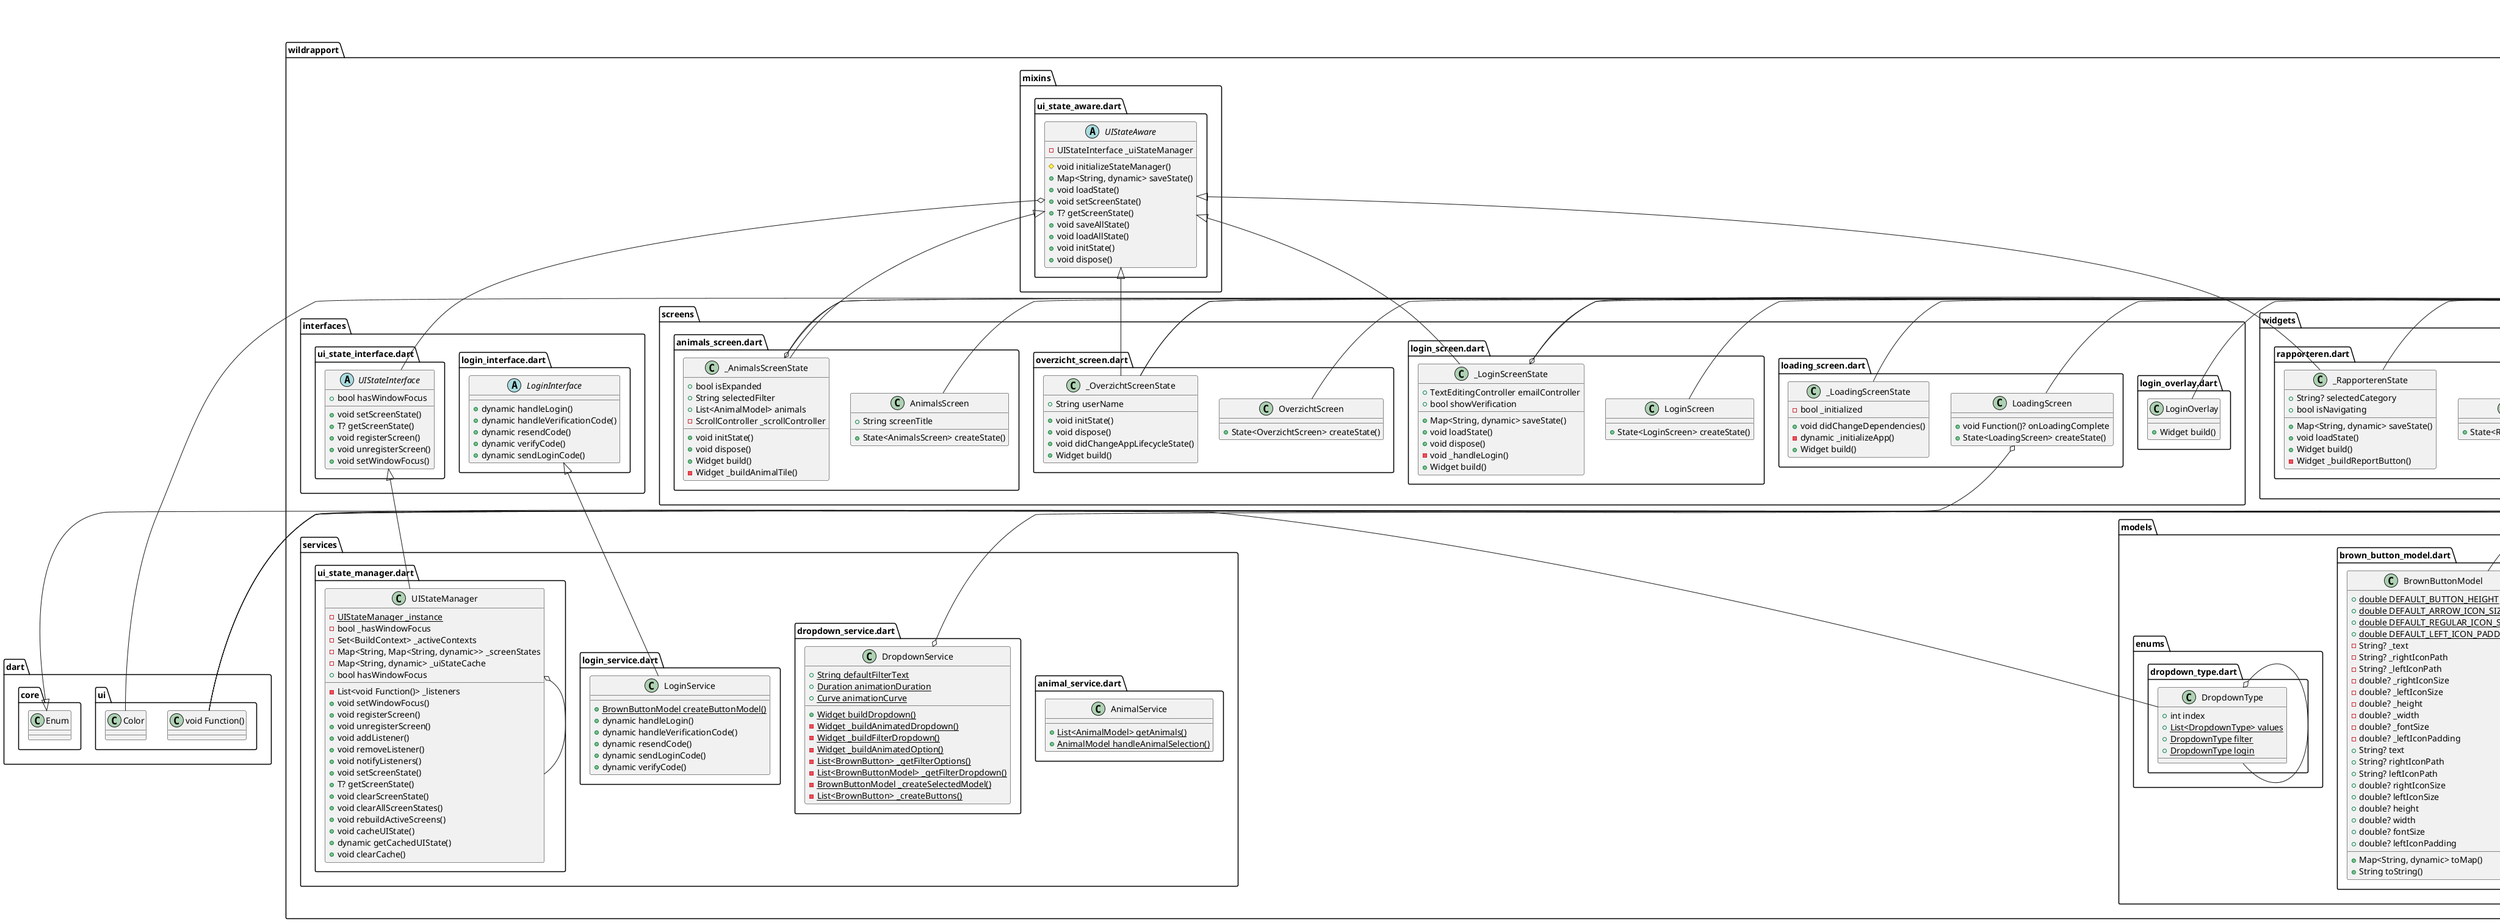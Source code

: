 
@startuml
set namespaceSeparator ::

class "wildrapport::constants::app_colors.dart::AppColors" {
  {static} +Color darkGreen
  {static} +Color brown
  {static} +Color lightMintGreen
  {static} +Color offWhite
}

"wildrapport::constants::app_colors.dart::AppColors" o-- "dart::ui::Color"

class "wildrapport::constants::app_text_theme.dart::AppTextTheme" {
  {static} +TextTheme textTheme
}

"wildrapport::constants::app_text_theme.dart::AppTextTheme" o-- "flutter::src::material::text_theme.dart::TextTheme"

class "wildrapport::constants::asset_preloader.dart::AssetPreloader" {
  {static} +dynamic precacheAllAssets()
}

abstract class "wildrapport::interfaces::login_interface.dart::LoginInterface" {
  +dynamic handleLogin()
  +dynamic handleVerificationCode()
  +dynamic resendCode()
  +dynamic verifyCode()
  +dynamic sendLoginCode()
}

abstract class "wildrapport::interfaces::ui_state_interface.dart::UIStateInterface" {
  +bool hasWindowFocus
  +void setScreenState()
  +T? getScreenState()
  +void registerScreen()
  +void unregisterScreen()
  +void setWindowFocus()
}

class "wildrapport::main.dart::MyApp" {
  +State<MyApp> createState()
}

"flutter::src::widgets::framework.dart::StatefulWidget" <|-- "wildrapport::main.dart::MyApp"

class "wildrapport::main.dart::_MyAppState" {
  -bool _isLoading
  +Widget build()
}

"flutter::src::widgets::framework.dart::State" <|-- "wildrapport::main.dart::_MyAppState"

abstract class "wildrapport::mixins::ui_state_aware.dart::UIStateAware" {
  -UIStateInterface _uiStateManager
  #void initializeStateManager()
  +Map<String, dynamic> saveState()
  +void loadState()
  +void setScreenState()
  +T? getScreenState()
  +void saveAllState()
  +void loadAllState()
  +void initState()
  +void dispose()
}

"wildrapport::mixins::ui_state_aware.dart::UIStateAware" o-- "wildrapport::interfaces::ui_state_interface.dart::UIStateInterface"

class "wildrapport::models::animal_model.dart::AnimalModel" {
  -String _animalImagePath
  -String _animalName
  +String animalImagePath
  +String animalName
}

class "wildrapport::models::brown_button_model.dart::BrownButtonModel" {
  {static} +double DEFAULT_BUTTON_HEIGHT
  {static} +double DEFAULT_ARROW_ICON_SIZE
  {static} +double DEFAULT_REGULAR_ICON_SIZE
  {static} +double DEFAULT_LEFT_ICON_PADDING
  -String? _text
  -String? _rightIconPath
  -String? _leftIconPath
  -double? _rightIconSize
  -double? _leftIconSize
  -double? _height
  -double? _width
  -double? _fontSize
  -double? _leftIconPadding
  +String? text
  +String? rightIconPath
  +String? leftIconPath
  +double? rightIconSize
  +double? leftIconSize
  +double? height
  +double? width
  +double? fontSize
  +double? leftIconPadding
  +Map<String, dynamic> toMap()
  +String toString()
}

class "wildrapport::models::enums::dropdown_type.dart::DropdownType" {
  +int index
  {static} +List<DropdownType> values
  {static} +DropdownType filter
  {static} +DropdownType login
}

"wildrapport::models::enums::dropdown_type.dart::DropdownType" o-- "wildrapport::models::enums::dropdown_type.dart::DropdownType"
"dart::core::Enum" <|-- "wildrapport::models::enums::dropdown_type.dart::DropdownType"

class "wildrapport::screens::animals_screen.dart::AnimalsScreen" {
  +String screenTitle
  +State<AnimalsScreen> createState()
}

"flutter::src::widgets::framework.dart::StatefulWidget" <|-- "wildrapport::screens::animals_screen.dart::AnimalsScreen"

class "wildrapport::screens::animals_screen.dart::_AnimalsScreenState" {
  +bool isExpanded
  +String selectedFilter
  +List<AnimalModel> animals
  -ScrollController _scrollController
  +void initState()
  +void dispose()
  +Widget build()
  -Widget _buildAnimalTile()
}

"wildrapport::screens::animals_screen.dart::_AnimalsScreenState" o-- "flutter::src::widgets::scroll_controller.dart::ScrollController"
"flutter::src::widgets::framework.dart::State" <|-- "wildrapport::screens::animals_screen.dart::_AnimalsScreenState"
"wildrapport::mixins::ui_state_aware.dart::UIStateAware" <|-- "wildrapport::screens::animals_screen.dart::_AnimalsScreenState"

class "wildrapport::screens::loading_screen.dart::LoadingScreen" {
  +void Function()? onLoadingComplete
  +State<LoadingScreen> createState()
}

"wildrapport::screens::loading_screen.dart::LoadingScreen" o-- "dart::ui::void Function()"
"flutter::src::widgets::framework.dart::StatefulWidget" <|-- "wildrapport::screens::loading_screen.dart::LoadingScreen"

class "wildrapport::screens::loading_screen.dart::_LoadingScreenState" {
  -bool _initialized
  +void didChangeDependencies()
  -dynamic _initializeApp()
  +Widget build()
}

"flutter::src::widgets::framework.dart::State" <|-- "wildrapport::screens::loading_screen.dart::_LoadingScreenState"

class "wildrapport::screens::login_overlay.dart::LoginOverlay" {
  +Widget build()
}

"flutter::src::widgets::framework.dart::StatelessWidget" <|-- "wildrapport::screens::login_overlay.dart::LoginOverlay"

class "wildrapport::screens::login_screen.dart::LoginScreen" {
  +State<LoginScreen> createState()
}

"flutter::src::widgets::framework.dart::StatefulWidget" <|-- "wildrapport::screens::login_screen.dart::LoginScreen"

class "wildrapport::screens::login_screen.dart::_LoginScreenState" {
  +TextEditingController emailController
  +bool showVerification
  +Map<String, dynamic> saveState()
  +void loadState()
  +void dispose()
  -void _handleLogin()
  +Widget build()
}

"wildrapport::screens::login_screen.dart::_LoginScreenState" o-- "flutter::src::widgets::editable_text.dart::TextEditingController"
"flutter::src::widgets::framework.dart::State" <|-- "wildrapport::screens::login_screen.dart::_LoginScreenState"
"wildrapport::mixins::ui_state_aware.dart::UIStateAware" <|-- "wildrapport::screens::login_screen.dart::_LoginScreenState"

class "wildrapport::screens::overzicht_screen.dart::OverzichtScreen" {
  +State<OverzichtScreen> createState()
}

"flutter::src::widgets::framework.dart::StatefulWidget" <|-- "wildrapport::screens::overzicht_screen.dart::OverzichtScreen"

class "wildrapport::screens::overzicht_screen.dart::_OverzichtScreenState" {
  +String userName
  +void initState()
  +void dispose()
  +void didChangeAppLifecycleState()
  +Widget build()
}

"flutter::src::widgets::framework.dart::State" <|-- "wildrapport::screens::overzicht_screen.dart::_OverzichtScreenState"
"flutter::src::widgets::binding.dart::WidgetsBindingObserver" <|-- "wildrapport::screens::overzicht_screen.dart::_OverzichtScreenState"
"wildrapport::mixins::ui_state_aware.dart::UIStateAware" <|-- "wildrapport::screens::overzicht_screen.dart::_OverzichtScreenState"

class "wildrapport::services::animal_service.dart::AnimalService" {
  {static} +List<AnimalModel> getAnimals()
  {static} +AnimalModel handleAnimalSelection()
}

class "wildrapport::services::dropdown_service.dart::DropdownService" {
  {static} +String defaultFilterText
  {static} +Duration animationDuration
  {static} +Curve animationCurve
  {static} +Widget buildDropdown()
  {static} -Widget _buildAnimatedDropdown()
  {static} -Widget _buildFilterDropdown()
  {static} -Widget _buildAnimatedOption()
  {static} -List<BrownButton> _getFilterOptions()
  {static} -List<BrownButtonModel> _getFilterDropdown()
  {static} -BrownButtonModel _createSelectedModel()
  {static} -List<BrownButton> _createButtons()
}

"wildrapport::services::dropdown_service.dart::DropdownService" o-- "flutter::src::animation::curves.dart::Curve"

class "wildrapport::services::login_service.dart::LoginService" {
  {static} +BrownButtonModel createButtonModel()
  +dynamic handleLogin()
  +dynamic handleVerificationCode()
  +dynamic resendCode()
  +dynamic sendLoginCode()
  +dynamic verifyCode()
}

"wildrapport::interfaces::login_interface.dart::LoginInterface" <|-- "wildrapport::services::login_service.dart::LoginService"

class "wildrapport::services::ui_state_manager.dart::UIStateManager" {
  {static} -UIStateManager _instance
  -List<void Function()> _listeners
  -bool _hasWindowFocus
  -Set<BuildContext> _activeContexts
  -Map<String, Map<String, dynamic>> _screenStates
  -Map<String, dynamic> _uiStateCache
  +bool hasWindowFocus
  +void setWindowFocus()
  +void registerScreen()
  +void unregisterScreen()
  +void addListener()
  +void removeListener()
  +void notifyListeners()
  +void setScreenState()
  +T? getScreenState()
  +void clearScreenState()
  +void clearAllScreenStates()
  +void rebuildActiveScreens()
  +void cacheUIState()
  +dynamic getCachedUIState()
  +void clearCache()
}

"wildrapport::services::ui_state_manager.dart::UIStateManager" o-- "wildrapport::services::ui_state_manager.dart::UIStateManager"
"wildrapport::interfaces::ui_state_interface.dart::UIStateInterface" <|-- "wildrapport::services::ui_state_manager.dart::UIStateManager"

class "wildrapport::widgets::app_bar.dart::CustomAppBar" {
  +IconData? leftIcon
  +String? centerText
  +IconData? rightIcon
  +void Function()? onLeftIconPressed
  +void Function()? onRightIconPressed
  +bool preserveState
  +Widget build()
}

"wildrapport::widgets::app_bar.dart::CustomAppBar" o-- "flutter::src::widgets::icon_data.dart::IconData"
"wildrapport::widgets::app_bar.dart::CustomAppBar" o-- "dart::ui::void Function()"
"flutter::src::widgets::framework.dart::StatelessWidget" <|-- "wildrapport::widgets::app_bar.dart::CustomAppBar"

class "wildrapport::widgets::brown_button.dart::BrownButton" {
  +BrownButtonModel? model
  +void Function() onPressed
  +Widget build()
}

"wildrapport::widgets::brown_button.dart::BrownButton" o-- "wildrapport::models::brown_button_model.dart::BrownButtonModel"
"wildrapport::widgets::brown_button.dart::BrownButton" o-- "dart::ui::void Function()"
"flutter::src::widgets::framework.dart::StatelessWidget" <|-- "wildrapport::widgets::brown_button.dart::BrownButton"

class "wildrapport::widgets::rapporteren.dart::Rapporteren" {
  +State<Rapporteren> createState()
}

"flutter::src::widgets::framework.dart::StatefulWidget" <|-- "wildrapport::widgets::rapporteren.dart::Rapporteren"

class "wildrapport::widgets::rapporteren.dart::_RapporterenState" {
  +String? selectedCategory
  +bool isNavigating
  +Map<String, dynamic> saveState()
  +void loadState()
  +Widget build()
  -Widget _buildReportButton()
}

"flutter::src::widgets::framework.dart::State" <|-- "wildrapport::widgets::rapporteren.dart::_RapporterenState"
"wildrapport::mixins::ui_state_aware.dart::UIStateAware" <|-- "wildrapport::widgets::rapporteren.dart::_RapporterenState"

class "wildrapport::widgets::verification_code_input.dart::VerificationCodeInput" {
  +void Function() onBack
  +String email
  +State<VerificationCodeInput> createState()
}

"wildrapport::widgets::verification_code_input.dart::VerificationCodeInput" o-- "dart::ui::void Function()"
"flutter::src::widgets::framework.dart::StatefulWidget" <|-- "wildrapport::widgets::verification_code_input.dart::VerificationCodeInput"

class "wildrapport::widgets::verification_code_input.dart::_VerificationCodeInputState" {
  +List<TextEditingController> controllers
  +List<FocusNode> focusNodes
  +void dispose()
  +Widget build()
}

"flutter::src::widgets::framework.dart::State" <|-- "wildrapport::widgets::verification_code_input.dart::_VerificationCodeInputState"

class "wildrapport::widgets::white_bulk_button.dart::WhiteBulkButton" {
  +String text
  +Widget? leftWidget
  +Widget? rightWidget
  +void Function()? onPressed
  +Widget build()
}

"wildrapport::widgets::white_bulk_button.dart::WhiteBulkButton" o-- "flutter::src::widgets::framework.dart::Widget"
"wildrapport::widgets::white_bulk_button.dart::WhiteBulkButton" o-- "dart::ui::void Function()"
"flutter::src::widgets::framework.dart::StatelessWidget" <|-- "wildrapport::widgets::white_bulk_button.dart::WhiteBulkButton"


@enduml